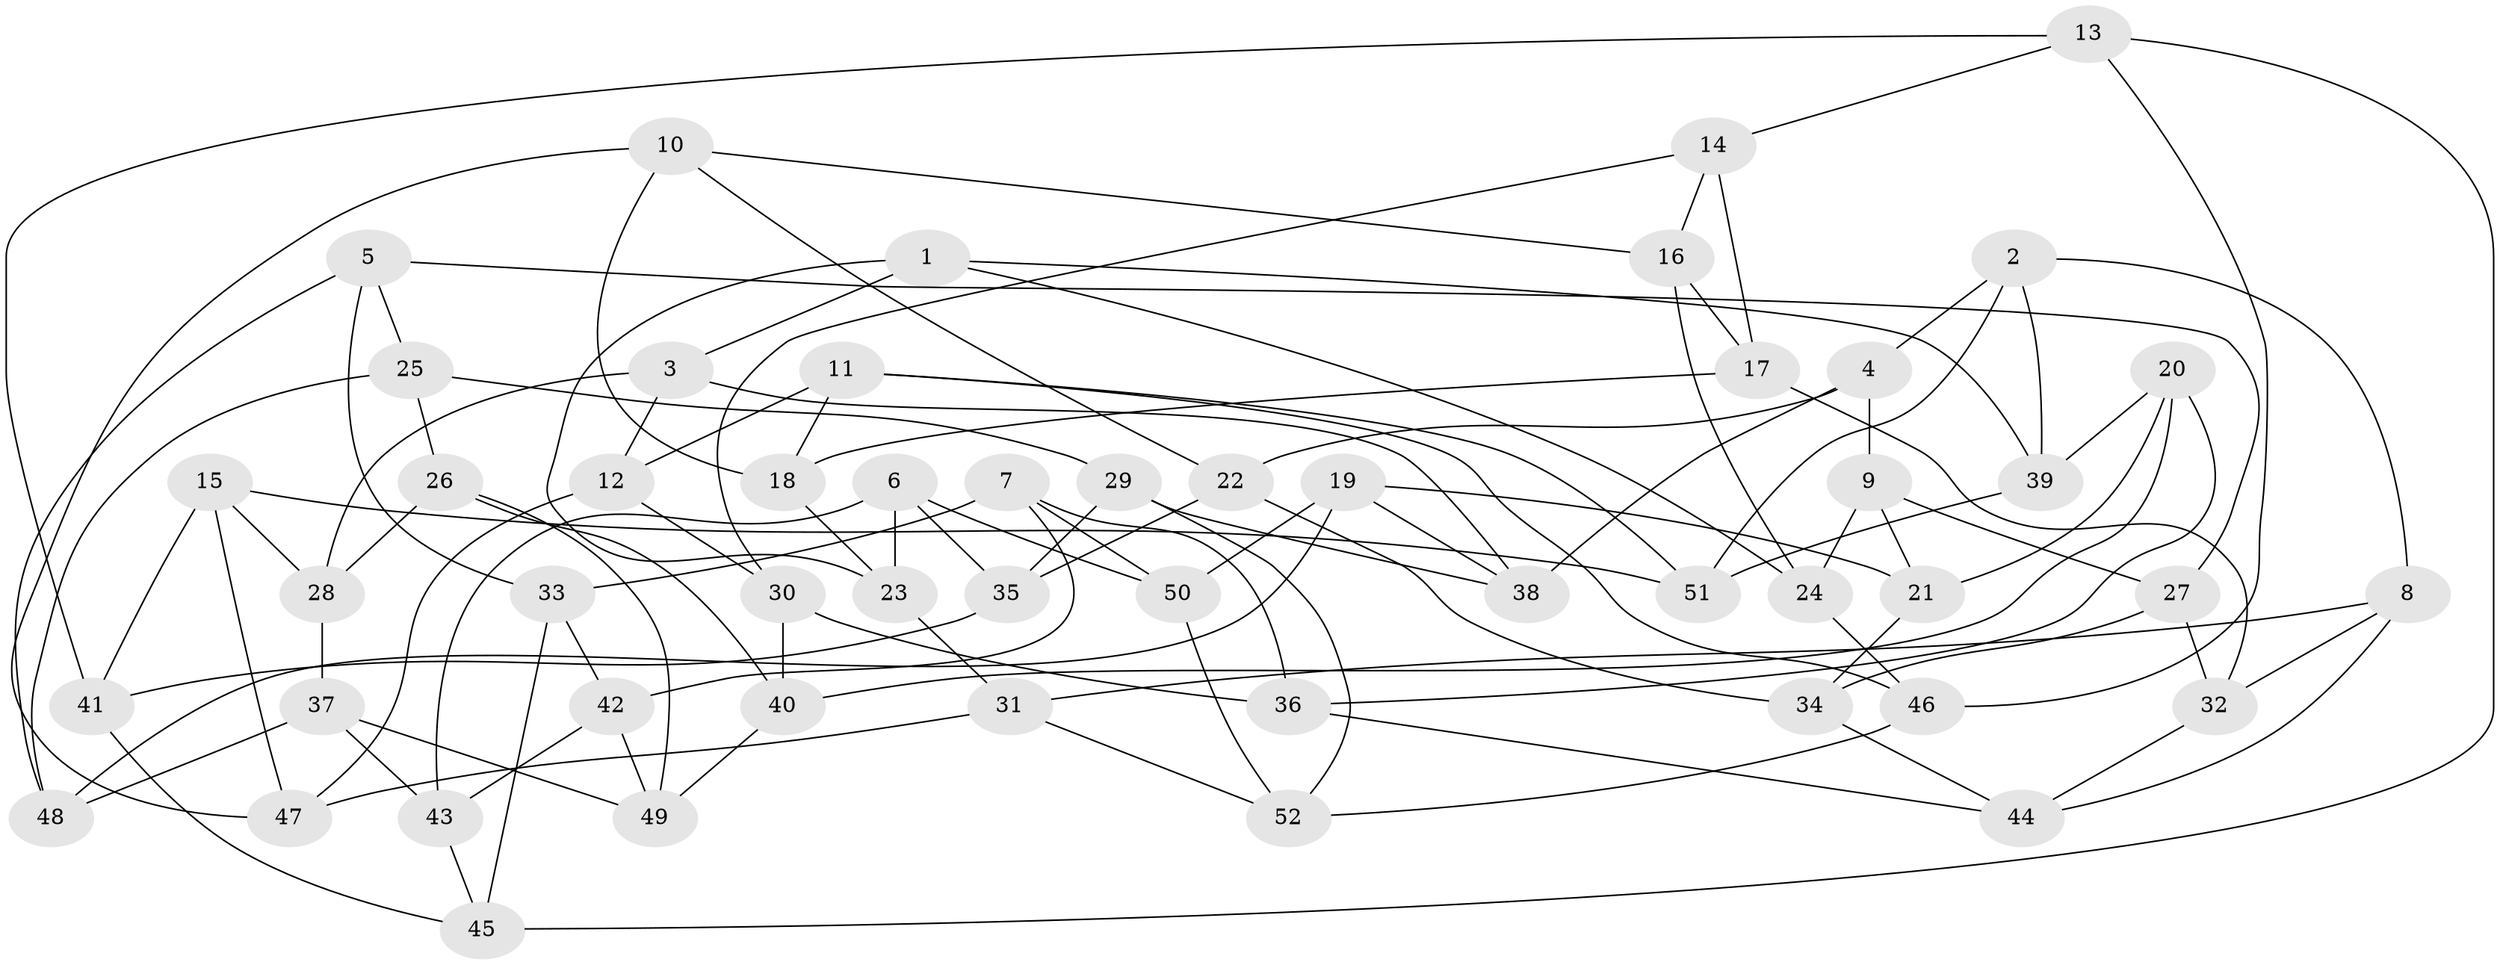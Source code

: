 // Generated by graph-tools (version 1.1) at 2025/03/03/09/25 03:03:06]
// undirected, 52 vertices, 104 edges
graph export_dot {
graph [start="1"]
  node [color=gray90,style=filled];
  1;
  2;
  3;
  4;
  5;
  6;
  7;
  8;
  9;
  10;
  11;
  12;
  13;
  14;
  15;
  16;
  17;
  18;
  19;
  20;
  21;
  22;
  23;
  24;
  25;
  26;
  27;
  28;
  29;
  30;
  31;
  32;
  33;
  34;
  35;
  36;
  37;
  38;
  39;
  40;
  41;
  42;
  43;
  44;
  45;
  46;
  47;
  48;
  49;
  50;
  51;
  52;
  1 -- 23;
  1 -- 39;
  1 -- 3;
  1 -- 24;
  2 -- 4;
  2 -- 51;
  2 -- 39;
  2 -- 8;
  3 -- 12;
  3 -- 28;
  3 -- 38;
  4 -- 22;
  4 -- 38;
  4 -- 9;
  5 -- 33;
  5 -- 27;
  5 -- 48;
  5 -- 25;
  6 -- 35;
  6 -- 50;
  6 -- 43;
  6 -- 23;
  7 -- 42;
  7 -- 50;
  7 -- 33;
  7 -- 36;
  8 -- 31;
  8 -- 44;
  8 -- 32;
  9 -- 24;
  9 -- 21;
  9 -- 27;
  10 -- 18;
  10 -- 22;
  10 -- 47;
  10 -- 16;
  11 -- 18;
  11 -- 46;
  11 -- 12;
  11 -- 51;
  12 -- 30;
  12 -- 47;
  13 -- 41;
  13 -- 45;
  13 -- 14;
  13 -- 46;
  14 -- 16;
  14 -- 30;
  14 -- 17;
  15 -- 47;
  15 -- 41;
  15 -- 51;
  15 -- 28;
  16 -- 24;
  16 -- 17;
  17 -- 32;
  17 -- 18;
  18 -- 23;
  19 -- 21;
  19 -- 38;
  19 -- 48;
  19 -- 50;
  20 -- 39;
  20 -- 21;
  20 -- 40;
  20 -- 36;
  21 -- 34;
  22 -- 34;
  22 -- 35;
  23 -- 31;
  24 -- 46;
  25 -- 26;
  25 -- 48;
  25 -- 29;
  26 -- 28;
  26 -- 40;
  26 -- 49;
  27 -- 34;
  27 -- 32;
  28 -- 37;
  29 -- 35;
  29 -- 52;
  29 -- 38;
  30 -- 40;
  30 -- 36;
  31 -- 52;
  31 -- 47;
  32 -- 44;
  33 -- 42;
  33 -- 45;
  34 -- 44;
  35 -- 41;
  36 -- 44;
  37 -- 43;
  37 -- 49;
  37 -- 48;
  39 -- 51;
  40 -- 49;
  41 -- 45;
  42 -- 49;
  42 -- 43;
  43 -- 45;
  46 -- 52;
  50 -- 52;
}

